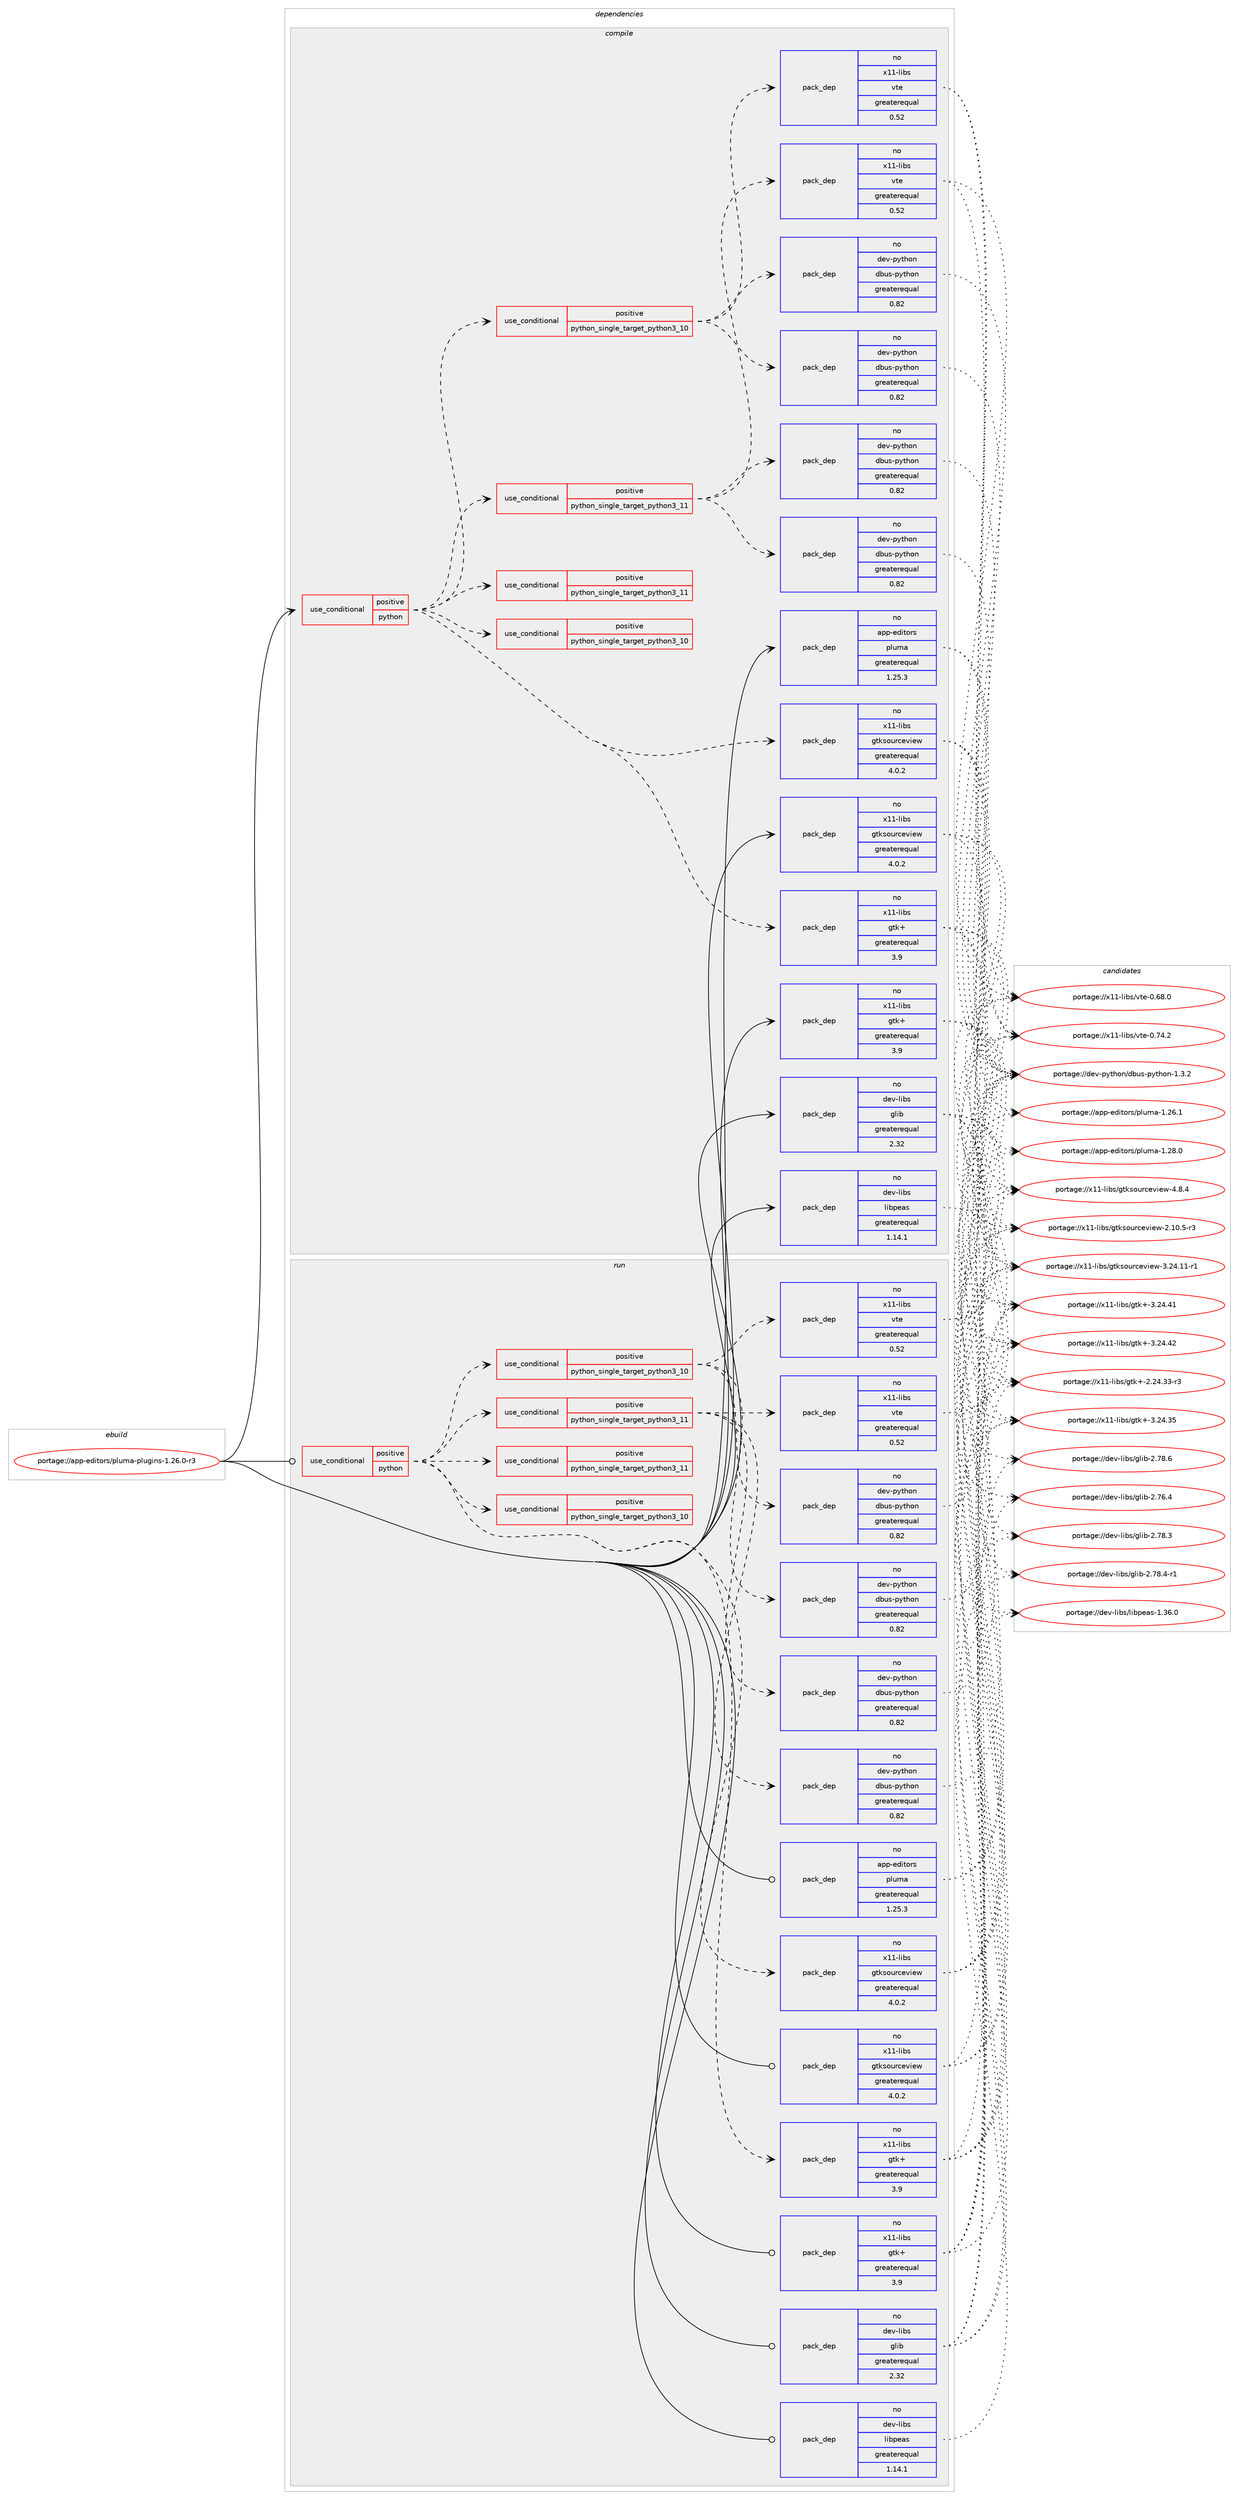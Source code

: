 digraph prolog {

# *************
# Graph options
# *************

newrank=true;
concentrate=true;
compound=true;
graph [rankdir=LR,fontname=Helvetica,fontsize=10,ranksep=1.5];#, ranksep=2.5, nodesep=0.2];
edge  [arrowhead=vee];
node  [fontname=Helvetica,fontsize=10];

# **********
# The ebuild
# **********

subgraph cluster_leftcol {
color=gray;
rank=same;
label=<<i>ebuild</i>>;
id [label="portage://app-editors/pluma-plugins-1.26.0-r3", color=red, width=4, href="../app-editors/pluma-plugins-1.26.0-r3.svg"];
}

# ****************
# The dependencies
# ****************

subgraph cluster_midcol {
color=gray;
label=<<i>dependencies</i>>;
subgraph cluster_compile {
fillcolor="#eeeeee";
style=filled;
label=<<i>compile</i>>;
subgraph cond5403 {
dependency8677 [label=<<TABLE BORDER="0" CELLBORDER="1" CELLSPACING="0" CELLPADDING="4"><TR><TD ROWSPAN="3" CELLPADDING="10">use_conditional</TD></TR><TR><TD>positive</TD></TR><TR><TD>python</TD></TR></TABLE>>, shape=none, color=red];
subgraph cond5404 {
dependency8678 [label=<<TABLE BORDER="0" CELLBORDER="1" CELLSPACING="0" CELLPADDING="4"><TR><TD ROWSPAN="3" CELLPADDING="10">use_conditional</TD></TR><TR><TD>positive</TD></TR><TR><TD>python_single_target_python3_10</TD></TR></TABLE>>, shape=none, color=red];
# *** BEGIN UNKNOWN DEPENDENCY TYPE (TODO) ***
# dependency8678 -> package_dependency(portage://app-editors/pluma-plugins-1.26.0-r3,install,no,dev-lang,python,none,[,,],[slot(3.10)],[])
# *** END UNKNOWN DEPENDENCY TYPE (TODO) ***

}
dependency8677:e -> dependency8678:w [weight=20,style="dashed",arrowhead="vee"];
subgraph cond5405 {
dependency8679 [label=<<TABLE BORDER="0" CELLBORDER="1" CELLSPACING="0" CELLPADDING="4"><TR><TD ROWSPAN="3" CELLPADDING="10">use_conditional</TD></TR><TR><TD>positive</TD></TR><TR><TD>python_single_target_python3_11</TD></TR></TABLE>>, shape=none, color=red];
# *** BEGIN UNKNOWN DEPENDENCY TYPE (TODO) ***
# dependency8679 -> package_dependency(portage://app-editors/pluma-plugins-1.26.0-r3,install,no,dev-lang,python,none,[,,],[slot(3.11)],[])
# *** END UNKNOWN DEPENDENCY TYPE (TODO) ***

}
dependency8677:e -> dependency8679:w [weight=20,style="dashed",arrowhead="vee"];
subgraph cond5406 {
dependency8680 [label=<<TABLE BORDER="0" CELLBORDER="1" CELLSPACING="0" CELLPADDING="4"><TR><TD ROWSPAN="3" CELLPADDING="10">use_conditional</TD></TR><TR><TD>positive</TD></TR><TR><TD>python_single_target_python3_10</TD></TR></TABLE>>, shape=none, color=red];
# *** BEGIN UNKNOWN DEPENDENCY TYPE (TODO) ***
# dependency8680 -> package_dependency(portage://app-editors/pluma-plugins-1.26.0-r3,install,no,app-editors,pluma,none,[,,],[],[use(enable(python_single_target_python3_10),negative)])
# *** END UNKNOWN DEPENDENCY TYPE (TODO) ***

# *** BEGIN UNKNOWN DEPENDENCY TYPE (TODO) ***
# dependency8680 -> package_dependency(portage://app-editors/pluma-plugins-1.26.0-r3,install,no,dev-libs,libpeas,none,[,,],[slot(0)],[use(enable(python),none),use(enable(python_single_target_python3_10),negative)])
# *** END UNKNOWN DEPENDENCY TYPE (TODO) ***

subgraph pack3148 {
dependency8681 [label=<<TABLE BORDER="0" CELLBORDER="1" CELLSPACING="0" CELLPADDING="4" WIDTH="220"><TR><TD ROWSPAN="6" CELLPADDING="30">pack_dep</TD></TR><TR><TD WIDTH="110">no</TD></TR><TR><TD>dev-python</TD></TR><TR><TD>dbus-python</TD></TR><TR><TD>greaterequal</TD></TR><TR><TD>0.82</TD></TR></TABLE>>, shape=none, color=blue];
}
dependency8680:e -> dependency8681:w [weight=20,style="dashed",arrowhead="vee"];
# *** BEGIN UNKNOWN DEPENDENCY TYPE (TODO) ***
# dependency8680 -> package_dependency(portage://app-editors/pluma-plugins-1.26.0-r3,install,no,dev-python,pycairo,none,[,,],[],[use(enable(python_targets_python3_10),negative)])
# *** END UNKNOWN DEPENDENCY TYPE (TODO) ***

# *** BEGIN UNKNOWN DEPENDENCY TYPE (TODO) ***
# dependency8680 -> package_dependency(portage://app-editors/pluma-plugins-1.26.0-r3,install,no,dev-python,pygobject,none,[,,],[slot(3)],[use(enable(cairo),none),use(enable(python_targets_python3_10),negative)])
# *** END UNKNOWN DEPENDENCY TYPE (TODO) ***

subgraph pack3149 {
dependency8682 [label=<<TABLE BORDER="0" CELLBORDER="1" CELLSPACING="0" CELLPADDING="4" WIDTH="220"><TR><TD ROWSPAN="6" CELLPADDING="30">pack_dep</TD></TR><TR><TD WIDTH="110">no</TD></TR><TR><TD>dev-python</TD></TR><TR><TD>dbus-python</TD></TR><TR><TD>greaterequal</TD></TR><TR><TD>0.82</TD></TR></TABLE>>, shape=none, color=blue];
}
dependency8680:e -> dependency8682:w [weight=20,style="dashed",arrowhead="vee"];
subgraph pack3150 {
dependency8683 [label=<<TABLE BORDER="0" CELLBORDER="1" CELLSPACING="0" CELLPADDING="4" WIDTH="220"><TR><TD ROWSPAN="6" CELLPADDING="30">pack_dep</TD></TR><TR><TD WIDTH="110">no</TD></TR><TR><TD>x11-libs</TD></TR><TR><TD>vte</TD></TR><TR><TD>greaterequal</TD></TR><TR><TD>0.52</TD></TR></TABLE>>, shape=none, color=blue];
}
dependency8680:e -> dependency8683:w [weight=20,style="dashed",arrowhead="vee"];
}
dependency8677:e -> dependency8680:w [weight=20,style="dashed",arrowhead="vee"];
subgraph cond5407 {
dependency8684 [label=<<TABLE BORDER="0" CELLBORDER="1" CELLSPACING="0" CELLPADDING="4"><TR><TD ROWSPAN="3" CELLPADDING="10">use_conditional</TD></TR><TR><TD>positive</TD></TR><TR><TD>python_single_target_python3_11</TD></TR></TABLE>>, shape=none, color=red];
# *** BEGIN UNKNOWN DEPENDENCY TYPE (TODO) ***
# dependency8684 -> package_dependency(portage://app-editors/pluma-plugins-1.26.0-r3,install,no,app-editors,pluma,none,[,,],[],[use(enable(python_single_target_python3_11),negative)])
# *** END UNKNOWN DEPENDENCY TYPE (TODO) ***

# *** BEGIN UNKNOWN DEPENDENCY TYPE (TODO) ***
# dependency8684 -> package_dependency(portage://app-editors/pluma-plugins-1.26.0-r3,install,no,dev-libs,libpeas,none,[,,],[slot(0)],[use(enable(python),none),use(enable(python_single_target_python3_11),negative)])
# *** END UNKNOWN DEPENDENCY TYPE (TODO) ***

subgraph pack3151 {
dependency8685 [label=<<TABLE BORDER="0" CELLBORDER="1" CELLSPACING="0" CELLPADDING="4" WIDTH="220"><TR><TD ROWSPAN="6" CELLPADDING="30">pack_dep</TD></TR><TR><TD WIDTH="110">no</TD></TR><TR><TD>dev-python</TD></TR><TR><TD>dbus-python</TD></TR><TR><TD>greaterequal</TD></TR><TR><TD>0.82</TD></TR></TABLE>>, shape=none, color=blue];
}
dependency8684:e -> dependency8685:w [weight=20,style="dashed",arrowhead="vee"];
# *** BEGIN UNKNOWN DEPENDENCY TYPE (TODO) ***
# dependency8684 -> package_dependency(portage://app-editors/pluma-plugins-1.26.0-r3,install,no,dev-python,pycairo,none,[,,],[],[use(enable(python_targets_python3_11),negative)])
# *** END UNKNOWN DEPENDENCY TYPE (TODO) ***

# *** BEGIN UNKNOWN DEPENDENCY TYPE (TODO) ***
# dependency8684 -> package_dependency(portage://app-editors/pluma-plugins-1.26.0-r3,install,no,dev-python,pygobject,none,[,,],[slot(3)],[use(enable(cairo),none),use(enable(python_targets_python3_11),negative)])
# *** END UNKNOWN DEPENDENCY TYPE (TODO) ***

subgraph pack3152 {
dependency8686 [label=<<TABLE BORDER="0" CELLBORDER="1" CELLSPACING="0" CELLPADDING="4" WIDTH="220"><TR><TD ROWSPAN="6" CELLPADDING="30">pack_dep</TD></TR><TR><TD WIDTH="110">no</TD></TR><TR><TD>dev-python</TD></TR><TR><TD>dbus-python</TD></TR><TR><TD>greaterequal</TD></TR><TR><TD>0.82</TD></TR></TABLE>>, shape=none, color=blue];
}
dependency8684:e -> dependency8686:w [weight=20,style="dashed",arrowhead="vee"];
subgraph pack3153 {
dependency8687 [label=<<TABLE BORDER="0" CELLBORDER="1" CELLSPACING="0" CELLPADDING="4" WIDTH="220"><TR><TD ROWSPAN="6" CELLPADDING="30">pack_dep</TD></TR><TR><TD WIDTH="110">no</TD></TR><TR><TD>x11-libs</TD></TR><TR><TD>vte</TD></TR><TR><TD>greaterequal</TD></TR><TR><TD>0.52</TD></TR></TABLE>>, shape=none, color=blue];
}
dependency8684:e -> dependency8687:w [weight=20,style="dashed",arrowhead="vee"];
}
dependency8677:e -> dependency8684:w [weight=20,style="dashed",arrowhead="vee"];
subgraph pack3154 {
dependency8688 [label=<<TABLE BORDER="0" CELLBORDER="1" CELLSPACING="0" CELLPADDING="4" WIDTH="220"><TR><TD ROWSPAN="6" CELLPADDING="30">pack_dep</TD></TR><TR><TD WIDTH="110">no</TD></TR><TR><TD>x11-libs</TD></TR><TR><TD>gtk+</TD></TR><TR><TD>greaterequal</TD></TR><TR><TD>3.9</TD></TR></TABLE>>, shape=none, color=blue];
}
dependency8677:e -> dependency8688:w [weight=20,style="dashed",arrowhead="vee"];
subgraph pack3155 {
dependency8689 [label=<<TABLE BORDER="0" CELLBORDER="1" CELLSPACING="0" CELLPADDING="4" WIDTH="220"><TR><TD ROWSPAN="6" CELLPADDING="30">pack_dep</TD></TR><TR><TD WIDTH="110">no</TD></TR><TR><TD>x11-libs</TD></TR><TR><TD>gtksourceview</TD></TR><TR><TD>greaterequal</TD></TR><TR><TD>4.0.2</TD></TR></TABLE>>, shape=none, color=blue];
}
dependency8677:e -> dependency8689:w [weight=20,style="dashed",arrowhead="vee"];
# *** BEGIN UNKNOWN DEPENDENCY TYPE (TODO) ***
# dependency8677 -> package_dependency(portage://app-editors/pluma-plugins-1.26.0-r3,install,no,x11-libs,pango,none,[,,],[],[use(enable(introspection),none)])
# *** END UNKNOWN DEPENDENCY TYPE (TODO) ***

# *** BEGIN UNKNOWN DEPENDENCY TYPE (TODO) ***
# dependency8677 -> package_dependency(portage://app-editors/pluma-plugins-1.26.0-r3,install,no,x11-libs,gdk-pixbuf,none,[,,],[slot(2)],[use(enable(introspection),none)])
# *** END UNKNOWN DEPENDENCY TYPE (TODO) ***

}
id:e -> dependency8677:w [weight=20,style="solid",arrowhead="vee"];
subgraph pack3156 {
dependency8690 [label=<<TABLE BORDER="0" CELLBORDER="1" CELLSPACING="0" CELLPADDING="4" WIDTH="220"><TR><TD ROWSPAN="6" CELLPADDING="30">pack_dep</TD></TR><TR><TD WIDTH="110">no</TD></TR><TR><TD>app-editors</TD></TR><TR><TD>pluma</TD></TR><TR><TD>greaterequal</TD></TR><TR><TD>1.25.3</TD></TR></TABLE>>, shape=none, color=blue];
}
id:e -> dependency8690:w [weight=20,style="solid",arrowhead="vee"];
subgraph pack3157 {
dependency8691 [label=<<TABLE BORDER="0" CELLBORDER="1" CELLSPACING="0" CELLPADDING="4" WIDTH="220"><TR><TD ROWSPAN="6" CELLPADDING="30">pack_dep</TD></TR><TR><TD WIDTH="110">no</TD></TR><TR><TD>dev-libs</TD></TR><TR><TD>glib</TD></TR><TR><TD>greaterequal</TD></TR><TR><TD>2.32</TD></TR></TABLE>>, shape=none, color=blue];
}
id:e -> dependency8691:w [weight=20,style="solid",arrowhead="vee"];
subgraph pack3158 {
dependency8692 [label=<<TABLE BORDER="0" CELLBORDER="1" CELLSPACING="0" CELLPADDING="4" WIDTH="220"><TR><TD ROWSPAN="6" CELLPADDING="30">pack_dep</TD></TR><TR><TD WIDTH="110">no</TD></TR><TR><TD>dev-libs</TD></TR><TR><TD>libpeas</TD></TR><TR><TD>greaterequal</TD></TR><TR><TD>1.14.1</TD></TR></TABLE>>, shape=none, color=blue];
}
id:e -> dependency8692:w [weight=20,style="solid",arrowhead="vee"];
# *** BEGIN UNKNOWN DEPENDENCY TYPE (TODO) ***
# id -> package_dependency(portage://app-editors/pluma-plugins-1.26.0-r3,install,no,dev-util,desktop-file-utils,none,[,,],[],[])
# *** END UNKNOWN DEPENDENCY TYPE (TODO) ***

subgraph pack3159 {
dependency8693 [label=<<TABLE BORDER="0" CELLBORDER="1" CELLSPACING="0" CELLPADDING="4" WIDTH="220"><TR><TD ROWSPAN="6" CELLPADDING="30">pack_dep</TD></TR><TR><TD WIDTH="110">no</TD></TR><TR><TD>x11-libs</TD></TR><TR><TD>gtk+</TD></TR><TR><TD>greaterequal</TD></TR><TR><TD>3.9</TD></TR></TABLE>>, shape=none, color=blue];
}
id:e -> dependency8693:w [weight=20,style="solid",arrowhead="vee"];
subgraph pack3160 {
dependency8694 [label=<<TABLE BORDER="0" CELLBORDER="1" CELLSPACING="0" CELLPADDING="4" WIDTH="220"><TR><TD ROWSPAN="6" CELLPADDING="30">pack_dep</TD></TR><TR><TD WIDTH="110">no</TD></TR><TR><TD>x11-libs</TD></TR><TR><TD>gtksourceview</TD></TR><TR><TD>greaterequal</TD></TR><TR><TD>4.0.2</TD></TR></TABLE>>, shape=none, color=blue];
}
id:e -> dependency8694:w [weight=20,style="solid",arrowhead="vee"];
# *** BEGIN UNKNOWN DEPENDENCY TYPE (TODO) ***
# id -> package_dependency(portage://app-editors/pluma-plugins-1.26.0-r3,install,no,x11-misc,shared-mime-info,none,[,,],[],[])
# *** END UNKNOWN DEPENDENCY TYPE (TODO) ***

}
subgraph cluster_compileandrun {
fillcolor="#eeeeee";
style=filled;
label=<<i>compile and run</i>>;
}
subgraph cluster_run {
fillcolor="#eeeeee";
style=filled;
label=<<i>run</i>>;
subgraph cond5408 {
dependency8695 [label=<<TABLE BORDER="0" CELLBORDER="1" CELLSPACING="0" CELLPADDING="4"><TR><TD ROWSPAN="3" CELLPADDING="10">use_conditional</TD></TR><TR><TD>positive</TD></TR><TR><TD>python</TD></TR></TABLE>>, shape=none, color=red];
subgraph cond5409 {
dependency8696 [label=<<TABLE BORDER="0" CELLBORDER="1" CELLSPACING="0" CELLPADDING="4"><TR><TD ROWSPAN="3" CELLPADDING="10">use_conditional</TD></TR><TR><TD>positive</TD></TR><TR><TD>python_single_target_python3_10</TD></TR></TABLE>>, shape=none, color=red];
# *** BEGIN UNKNOWN DEPENDENCY TYPE (TODO) ***
# dependency8696 -> package_dependency(portage://app-editors/pluma-plugins-1.26.0-r3,run,no,dev-lang,python,none,[,,],[slot(3.10)],[])
# *** END UNKNOWN DEPENDENCY TYPE (TODO) ***

}
dependency8695:e -> dependency8696:w [weight=20,style="dashed",arrowhead="vee"];
subgraph cond5410 {
dependency8697 [label=<<TABLE BORDER="0" CELLBORDER="1" CELLSPACING="0" CELLPADDING="4"><TR><TD ROWSPAN="3" CELLPADDING="10">use_conditional</TD></TR><TR><TD>positive</TD></TR><TR><TD>python_single_target_python3_11</TD></TR></TABLE>>, shape=none, color=red];
# *** BEGIN UNKNOWN DEPENDENCY TYPE (TODO) ***
# dependency8697 -> package_dependency(portage://app-editors/pluma-plugins-1.26.0-r3,run,no,dev-lang,python,none,[,,],[slot(3.11)],[])
# *** END UNKNOWN DEPENDENCY TYPE (TODO) ***

}
dependency8695:e -> dependency8697:w [weight=20,style="dashed",arrowhead="vee"];
subgraph cond5411 {
dependency8698 [label=<<TABLE BORDER="0" CELLBORDER="1" CELLSPACING="0" CELLPADDING="4"><TR><TD ROWSPAN="3" CELLPADDING="10">use_conditional</TD></TR><TR><TD>positive</TD></TR><TR><TD>python_single_target_python3_10</TD></TR></TABLE>>, shape=none, color=red];
# *** BEGIN UNKNOWN DEPENDENCY TYPE (TODO) ***
# dependency8698 -> package_dependency(portage://app-editors/pluma-plugins-1.26.0-r3,run,no,app-editors,pluma,none,[,,],[],[use(enable(python_single_target_python3_10),negative)])
# *** END UNKNOWN DEPENDENCY TYPE (TODO) ***

# *** BEGIN UNKNOWN DEPENDENCY TYPE (TODO) ***
# dependency8698 -> package_dependency(portage://app-editors/pluma-plugins-1.26.0-r3,run,no,dev-libs,libpeas,none,[,,],[slot(0)],[use(enable(python),none),use(enable(python_single_target_python3_10),negative)])
# *** END UNKNOWN DEPENDENCY TYPE (TODO) ***

subgraph pack3161 {
dependency8699 [label=<<TABLE BORDER="0" CELLBORDER="1" CELLSPACING="0" CELLPADDING="4" WIDTH="220"><TR><TD ROWSPAN="6" CELLPADDING="30">pack_dep</TD></TR><TR><TD WIDTH="110">no</TD></TR><TR><TD>dev-python</TD></TR><TR><TD>dbus-python</TD></TR><TR><TD>greaterequal</TD></TR><TR><TD>0.82</TD></TR></TABLE>>, shape=none, color=blue];
}
dependency8698:e -> dependency8699:w [weight=20,style="dashed",arrowhead="vee"];
# *** BEGIN UNKNOWN DEPENDENCY TYPE (TODO) ***
# dependency8698 -> package_dependency(portage://app-editors/pluma-plugins-1.26.0-r3,run,no,dev-python,pycairo,none,[,,],[],[use(enable(python_targets_python3_10),negative)])
# *** END UNKNOWN DEPENDENCY TYPE (TODO) ***

# *** BEGIN UNKNOWN DEPENDENCY TYPE (TODO) ***
# dependency8698 -> package_dependency(portage://app-editors/pluma-plugins-1.26.0-r3,run,no,dev-python,pygobject,none,[,,],[slot(3)],[use(enable(cairo),none),use(enable(python_targets_python3_10),negative)])
# *** END UNKNOWN DEPENDENCY TYPE (TODO) ***

subgraph pack3162 {
dependency8700 [label=<<TABLE BORDER="0" CELLBORDER="1" CELLSPACING="0" CELLPADDING="4" WIDTH="220"><TR><TD ROWSPAN="6" CELLPADDING="30">pack_dep</TD></TR><TR><TD WIDTH="110">no</TD></TR><TR><TD>dev-python</TD></TR><TR><TD>dbus-python</TD></TR><TR><TD>greaterequal</TD></TR><TR><TD>0.82</TD></TR></TABLE>>, shape=none, color=blue];
}
dependency8698:e -> dependency8700:w [weight=20,style="dashed",arrowhead="vee"];
subgraph pack3163 {
dependency8701 [label=<<TABLE BORDER="0" CELLBORDER="1" CELLSPACING="0" CELLPADDING="4" WIDTH="220"><TR><TD ROWSPAN="6" CELLPADDING="30">pack_dep</TD></TR><TR><TD WIDTH="110">no</TD></TR><TR><TD>x11-libs</TD></TR><TR><TD>vte</TD></TR><TR><TD>greaterequal</TD></TR><TR><TD>0.52</TD></TR></TABLE>>, shape=none, color=blue];
}
dependency8698:e -> dependency8701:w [weight=20,style="dashed",arrowhead="vee"];
}
dependency8695:e -> dependency8698:w [weight=20,style="dashed",arrowhead="vee"];
subgraph cond5412 {
dependency8702 [label=<<TABLE BORDER="0" CELLBORDER="1" CELLSPACING="0" CELLPADDING="4"><TR><TD ROWSPAN="3" CELLPADDING="10">use_conditional</TD></TR><TR><TD>positive</TD></TR><TR><TD>python_single_target_python3_11</TD></TR></TABLE>>, shape=none, color=red];
# *** BEGIN UNKNOWN DEPENDENCY TYPE (TODO) ***
# dependency8702 -> package_dependency(portage://app-editors/pluma-plugins-1.26.0-r3,run,no,app-editors,pluma,none,[,,],[],[use(enable(python_single_target_python3_11),negative)])
# *** END UNKNOWN DEPENDENCY TYPE (TODO) ***

# *** BEGIN UNKNOWN DEPENDENCY TYPE (TODO) ***
# dependency8702 -> package_dependency(portage://app-editors/pluma-plugins-1.26.0-r3,run,no,dev-libs,libpeas,none,[,,],[slot(0)],[use(enable(python),none),use(enable(python_single_target_python3_11),negative)])
# *** END UNKNOWN DEPENDENCY TYPE (TODO) ***

subgraph pack3164 {
dependency8703 [label=<<TABLE BORDER="0" CELLBORDER="1" CELLSPACING="0" CELLPADDING="4" WIDTH="220"><TR><TD ROWSPAN="6" CELLPADDING="30">pack_dep</TD></TR><TR><TD WIDTH="110">no</TD></TR><TR><TD>dev-python</TD></TR><TR><TD>dbus-python</TD></TR><TR><TD>greaterequal</TD></TR><TR><TD>0.82</TD></TR></TABLE>>, shape=none, color=blue];
}
dependency8702:e -> dependency8703:w [weight=20,style="dashed",arrowhead="vee"];
# *** BEGIN UNKNOWN DEPENDENCY TYPE (TODO) ***
# dependency8702 -> package_dependency(portage://app-editors/pluma-plugins-1.26.0-r3,run,no,dev-python,pycairo,none,[,,],[],[use(enable(python_targets_python3_11),negative)])
# *** END UNKNOWN DEPENDENCY TYPE (TODO) ***

# *** BEGIN UNKNOWN DEPENDENCY TYPE (TODO) ***
# dependency8702 -> package_dependency(portage://app-editors/pluma-plugins-1.26.0-r3,run,no,dev-python,pygobject,none,[,,],[slot(3)],[use(enable(cairo),none),use(enable(python_targets_python3_11),negative)])
# *** END UNKNOWN DEPENDENCY TYPE (TODO) ***

subgraph pack3165 {
dependency8704 [label=<<TABLE BORDER="0" CELLBORDER="1" CELLSPACING="0" CELLPADDING="4" WIDTH="220"><TR><TD ROWSPAN="6" CELLPADDING="30">pack_dep</TD></TR><TR><TD WIDTH="110">no</TD></TR><TR><TD>dev-python</TD></TR><TR><TD>dbus-python</TD></TR><TR><TD>greaterequal</TD></TR><TR><TD>0.82</TD></TR></TABLE>>, shape=none, color=blue];
}
dependency8702:e -> dependency8704:w [weight=20,style="dashed",arrowhead="vee"];
subgraph pack3166 {
dependency8705 [label=<<TABLE BORDER="0" CELLBORDER="1" CELLSPACING="0" CELLPADDING="4" WIDTH="220"><TR><TD ROWSPAN="6" CELLPADDING="30">pack_dep</TD></TR><TR><TD WIDTH="110">no</TD></TR><TR><TD>x11-libs</TD></TR><TR><TD>vte</TD></TR><TR><TD>greaterequal</TD></TR><TR><TD>0.52</TD></TR></TABLE>>, shape=none, color=blue];
}
dependency8702:e -> dependency8705:w [weight=20,style="dashed",arrowhead="vee"];
}
dependency8695:e -> dependency8702:w [weight=20,style="dashed",arrowhead="vee"];
subgraph pack3167 {
dependency8706 [label=<<TABLE BORDER="0" CELLBORDER="1" CELLSPACING="0" CELLPADDING="4" WIDTH="220"><TR><TD ROWSPAN="6" CELLPADDING="30">pack_dep</TD></TR><TR><TD WIDTH="110">no</TD></TR><TR><TD>x11-libs</TD></TR><TR><TD>gtk+</TD></TR><TR><TD>greaterequal</TD></TR><TR><TD>3.9</TD></TR></TABLE>>, shape=none, color=blue];
}
dependency8695:e -> dependency8706:w [weight=20,style="dashed",arrowhead="vee"];
subgraph pack3168 {
dependency8707 [label=<<TABLE BORDER="0" CELLBORDER="1" CELLSPACING="0" CELLPADDING="4" WIDTH="220"><TR><TD ROWSPAN="6" CELLPADDING="30">pack_dep</TD></TR><TR><TD WIDTH="110">no</TD></TR><TR><TD>x11-libs</TD></TR><TR><TD>gtksourceview</TD></TR><TR><TD>greaterequal</TD></TR><TR><TD>4.0.2</TD></TR></TABLE>>, shape=none, color=blue];
}
dependency8695:e -> dependency8707:w [weight=20,style="dashed",arrowhead="vee"];
# *** BEGIN UNKNOWN DEPENDENCY TYPE (TODO) ***
# dependency8695 -> package_dependency(portage://app-editors/pluma-plugins-1.26.0-r3,run,no,x11-libs,pango,none,[,,],[],[use(enable(introspection),none)])
# *** END UNKNOWN DEPENDENCY TYPE (TODO) ***

# *** BEGIN UNKNOWN DEPENDENCY TYPE (TODO) ***
# dependency8695 -> package_dependency(portage://app-editors/pluma-plugins-1.26.0-r3,run,no,x11-libs,gdk-pixbuf,none,[,,],[slot(2)],[use(enable(introspection),none)])
# *** END UNKNOWN DEPENDENCY TYPE (TODO) ***

}
id:e -> dependency8695:w [weight=20,style="solid",arrowhead="odot"];
subgraph pack3169 {
dependency8708 [label=<<TABLE BORDER="0" CELLBORDER="1" CELLSPACING="0" CELLPADDING="4" WIDTH="220"><TR><TD ROWSPAN="6" CELLPADDING="30">pack_dep</TD></TR><TR><TD WIDTH="110">no</TD></TR><TR><TD>app-editors</TD></TR><TR><TD>pluma</TD></TR><TR><TD>greaterequal</TD></TR><TR><TD>1.25.3</TD></TR></TABLE>>, shape=none, color=blue];
}
id:e -> dependency8708:w [weight=20,style="solid",arrowhead="odot"];
subgraph pack3170 {
dependency8709 [label=<<TABLE BORDER="0" CELLBORDER="1" CELLSPACING="0" CELLPADDING="4" WIDTH="220"><TR><TD ROWSPAN="6" CELLPADDING="30">pack_dep</TD></TR><TR><TD WIDTH="110">no</TD></TR><TR><TD>dev-libs</TD></TR><TR><TD>glib</TD></TR><TR><TD>greaterequal</TD></TR><TR><TD>2.32</TD></TR></TABLE>>, shape=none, color=blue];
}
id:e -> dependency8709:w [weight=20,style="solid",arrowhead="odot"];
subgraph pack3171 {
dependency8710 [label=<<TABLE BORDER="0" CELLBORDER="1" CELLSPACING="0" CELLPADDING="4" WIDTH="220"><TR><TD ROWSPAN="6" CELLPADDING="30">pack_dep</TD></TR><TR><TD WIDTH="110">no</TD></TR><TR><TD>dev-libs</TD></TR><TR><TD>libpeas</TD></TR><TR><TD>greaterequal</TD></TR><TR><TD>1.14.1</TD></TR></TABLE>>, shape=none, color=blue];
}
id:e -> dependency8710:w [weight=20,style="solid",arrowhead="odot"];
subgraph pack3172 {
dependency8711 [label=<<TABLE BORDER="0" CELLBORDER="1" CELLSPACING="0" CELLPADDING="4" WIDTH="220"><TR><TD ROWSPAN="6" CELLPADDING="30">pack_dep</TD></TR><TR><TD WIDTH="110">no</TD></TR><TR><TD>x11-libs</TD></TR><TR><TD>gtk+</TD></TR><TR><TD>greaterequal</TD></TR><TR><TD>3.9</TD></TR></TABLE>>, shape=none, color=blue];
}
id:e -> dependency8711:w [weight=20,style="solid",arrowhead="odot"];
subgraph pack3173 {
dependency8712 [label=<<TABLE BORDER="0" CELLBORDER="1" CELLSPACING="0" CELLPADDING="4" WIDTH="220"><TR><TD ROWSPAN="6" CELLPADDING="30">pack_dep</TD></TR><TR><TD WIDTH="110">no</TD></TR><TR><TD>x11-libs</TD></TR><TR><TD>gtksourceview</TD></TR><TR><TD>greaterequal</TD></TR><TR><TD>4.0.2</TD></TR></TABLE>>, shape=none, color=blue];
}
id:e -> dependency8712:w [weight=20,style="solid",arrowhead="odot"];
}
}

# **************
# The candidates
# **************

subgraph cluster_choices {
rank=same;
color=gray;
label=<<i>candidates</i>>;

subgraph choice3148 {
color=black;
nodesep=1;
choice10010111845112121116104111110471009811711545112121116104111110454946514650 [label="portage://dev-python/dbus-python-1.3.2", color=red, width=4,href="../dev-python/dbus-python-1.3.2.svg"];
dependency8681:e -> choice10010111845112121116104111110471009811711545112121116104111110454946514650:w [style=dotted,weight="100"];
}
subgraph choice3149 {
color=black;
nodesep=1;
choice10010111845112121116104111110471009811711545112121116104111110454946514650 [label="portage://dev-python/dbus-python-1.3.2", color=red, width=4,href="../dev-python/dbus-python-1.3.2.svg"];
dependency8682:e -> choice10010111845112121116104111110471009811711545112121116104111110454946514650:w [style=dotted,weight="100"];
}
subgraph choice3150 {
color=black;
nodesep=1;
choice120494945108105981154711811610145484654564648 [label="portage://x11-libs/vte-0.68.0", color=red, width=4,href="../x11-libs/vte-0.68.0.svg"];
choice120494945108105981154711811610145484655524650 [label="portage://x11-libs/vte-0.74.2", color=red, width=4,href="../x11-libs/vte-0.74.2.svg"];
dependency8683:e -> choice120494945108105981154711811610145484654564648:w [style=dotted,weight="100"];
dependency8683:e -> choice120494945108105981154711811610145484655524650:w [style=dotted,weight="100"];
}
subgraph choice3151 {
color=black;
nodesep=1;
choice10010111845112121116104111110471009811711545112121116104111110454946514650 [label="portage://dev-python/dbus-python-1.3.2", color=red, width=4,href="../dev-python/dbus-python-1.3.2.svg"];
dependency8685:e -> choice10010111845112121116104111110471009811711545112121116104111110454946514650:w [style=dotted,weight="100"];
}
subgraph choice3152 {
color=black;
nodesep=1;
choice10010111845112121116104111110471009811711545112121116104111110454946514650 [label="portage://dev-python/dbus-python-1.3.2", color=red, width=4,href="../dev-python/dbus-python-1.3.2.svg"];
dependency8686:e -> choice10010111845112121116104111110471009811711545112121116104111110454946514650:w [style=dotted,weight="100"];
}
subgraph choice3153 {
color=black;
nodesep=1;
choice120494945108105981154711811610145484654564648 [label="portage://x11-libs/vte-0.68.0", color=red, width=4,href="../x11-libs/vte-0.68.0.svg"];
choice120494945108105981154711811610145484655524650 [label="portage://x11-libs/vte-0.74.2", color=red, width=4,href="../x11-libs/vte-0.74.2.svg"];
dependency8687:e -> choice120494945108105981154711811610145484654564648:w [style=dotted,weight="100"];
dependency8687:e -> choice120494945108105981154711811610145484655524650:w [style=dotted,weight="100"];
}
subgraph choice3154 {
color=black;
nodesep=1;
choice12049494510810598115471031161074345504650524651514511451 [label="portage://x11-libs/gtk+-2.24.33-r3", color=red, width=4,href="../x11-libs/gtk+-2.24.33-r3.svg"];
choice1204949451081059811547103116107434551465052465153 [label="portage://x11-libs/gtk+-3.24.35", color=red, width=4,href="../x11-libs/gtk+-3.24.35.svg"];
choice1204949451081059811547103116107434551465052465249 [label="portage://x11-libs/gtk+-3.24.41", color=red, width=4,href="../x11-libs/gtk+-3.24.41.svg"];
choice1204949451081059811547103116107434551465052465250 [label="portage://x11-libs/gtk+-3.24.42", color=red, width=4,href="../x11-libs/gtk+-3.24.42.svg"];
dependency8688:e -> choice12049494510810598115471031161074345504650524651514511451:w [style=dotted,weight="100"];
dependency8688:e -> choice1204949451081059811547103116107434551465052465153:w [style=dotted,weight="100"];
dependency8688:e -> choice1204949451081059811547103116107434551465052465249:w [style=dotted,weight="100"];
dependency8688:e -> choice1204949451081059811547103116107434551465052465250:w [style=dotted,weight="100"];
}
subgraph choice3155 {
color=black;
nodesep=1;
choice120494945108105981154710311610711511111711499101118105101119455046494846534511451 [label="portage://x11-libs/gtksourceview-2.10.5-r3", color=red, width=4,href="../x11-libs/gtksourceview-2.10.5-r3.svg"];
choice12049494510810598115471031161071151111171149910111810510111945514650524649494511449 [label="portage://x11-libs/gtksourceview-3.24.11-r1", color=red, width=4,href="../x11-libs/gtksourceview-3.24.11-r1.svg"];
choice120494945108105981154710311610711511111711499101118105101119455246564652 [label="portage://x11-libs/gtksourceview-4.8.4", color=red, width=4,href="../x11-libs/gtksourceview-4.8.4.svg"];
dependency8689:e -> choice120494945108105981154710311610711511111711499101118105101119455046494846534511451:w [style=dotted,weight="100"];
dependency8689:e -> choice12049494510810598115471031161071151111171149910111810510111945514650524649494511449:w [style=dotted,weight="100"];
dependency8689:e -> choice120494945108105981154710311610711511111711499101118105101119455246564652:w [style=dotted,weight="100"];
}
subgraph choice3156 {
color=black;
nodesep=1;
choice9711211245101100105116111114115471121081171099745494650544649 [label="portage://app-editors/pluma-1.26.1", color=red, width=4,href="../app-editors/pluma-1.26.1.svg"];
choice9711211245101100105116111114115471121081171099745494650564648 [label="portage://app-editors/pluma-1.28.0", color=red, width=4,href="../app-editors/pluma-1.28.0.svg"];
dependency8690:e -> choice9711211245101100105116111114115471121081171099745494650544649:w [style=dotted,weight="100"];
dependency8690:e -> choice9711211245101100105116111114115471121081171099745494650564648:w [style=dotted,weight="100"];
}
subgraph choice3157 {
color=black;
nodesep=1;
choice1001011184510810598115471031081059845504655544652 [label="portage://dev-libs/glib-2.76.4", color=red, width=4,href="../dev-libs/glib-2.76.4.svg"];
choice1001011184510810598115471031081059845504655564651 [label="portage://dev-libs/glib-2.78.3", color=red, width=4,href="../dev-libs/glib-2.78.3.svg"];
choice10010111845108105981154710310810598455046555646524511449 [label="portage://dev-libs/glib-2.78.4-r1", color=red, width=4,href="../dev-libs/glib-2.78.4-r1.svg"];
choice1001011184510810598115471031081059845504655564654 [label="portage://dev-libs/glib-2.78.6", color=red, width=4,href="../dev-libs/glib-2.78.6.svg"];
dependency8691:e -> choice1001011184510810598115471031081059845504655544652:w [style=dotted,weight="100"];
dependency8691:e -> choice1001011184510810598115471031081059845504655564651:w [style=dotted,weight="100"];
dependency8691:e -> choice10010111845108105981154710310810598455046555646524511449:w [style=dotted,weight="100"];
dependency8691:e -> choice1001011184510810598115471031081059845504655564654:w [style=dotted,weight="100"];
}
subgraph choice3158 {
color=black;
nodesep=1;
choice100101118451081059811547108105981121019711545494651544648 [label="portage://dev-libs/libpeas-1.36.0", color=red, width=4,href="../dev-libs/libpeas-1.36.0.svg"];
dependency8692:e -> choice100101118451081059811547108105981121019711545494651544648:w [style=dotted,weight="100"];
}
subgraph choice3159 {
color=black;
nodesep=1;
choice12049494510810598115471031161074345504650524651514511451 [label="portage://x11-libs/gtk+-2.24.33-r3", color=red, width=4,href="../x11-libs/gtk+-2.24.33-r3.svg"];
choice1204949451081059811547103116107434551465052465153 [label="portage://x11-libs/gtk+-3.24.35", color=red, width=4,href="../x11-libs/gtk+-3.24.35.svg"];
choice1204949451081059811547103116107434551465052465249 [label="portage://x11-libs/gtk+-3.24.41", color=red, width=4,href="../x11-libs/gtk+-3.24.41.svg"];
choice1204949451081059811547103116107434551465052465250 [label="portage://x11-libs/gtk+-3.24.42", color=red, width=4,href="../x11-libs/gtk+-3.24.42.svg"];
dependency8693:e -> choice12049494510810598115471031161074345504650524651514511451:w [style=dotted,weight="100"];
dependency8693:e -> choice1204949451081059811547103116107434551465052465153:w [style=dotted,weight="100"];
dependency8693:e -> choice1204949451081059811547103116107434551465052465249:w [style=dotted,weight="100"];
dependency8693:e -> choice1204949451081059811547103116107434551465052465250:w [style=dotted,weight="100"];
}
subgraph choice3160 {
color=black;
nodesep=1;
choice120494945108105981154710311610711511111711499101118105101119455046494846534511451 [label="portage://x11-libs/gtksourceview-2.10.5-r3", color=red, width=4,href="../x11-libs/gtksourceview-2.10.5-r3.svg"];
choice12049494510810598115471031161071151111171149910111810510111945514650524649494511449 [label="portage://x11-libs/gtksourceview-3.24.11-r1", color=red, width=4,href="../x11-libs/gtksourceview-3.24.11-r1.svg"];
choice120494945108105981154710311610711511111711499101118105101119455246564652 [label="portage://x11-libs/gtksourceview-4.8.4", color=red, width=4,href="../x11-libs/gtksourceview-4.8.4.svg"];
dependency8694:e -> choice120494945108105981154710311610711511111711499101118105101119455046494846534511451:w [style=dotted,weight="100"];
dependency8694:e -> choice12049494510810598115471031161071151111171149910111810510111945514650524649494511449:w [style=dotted,weight="100"];
dependency8694:e -> choice120494945108105981154710311610711511111711499101118105101119455246564652:w [style=dotted,weight="100"];
}
subgraph choice3161 {
color=black;
nodesep=1;
choice10010111845112121116104111110471009811711545112121116104111110454946514650 [label="portage://dev-python/dbus-python-1.3.2", color=red, width=4,href="../dev-python/dbus-python-1.3.2.svg"];
dependency8699:e -> choice10010111845112121116104111110471009811711545112121116104111110454946514650:w [style=dotted,weight="100"];
}
subgraph choice3162 {
color=black;
nodesep=1;
choice10010111845112121116104111110471009811711545112121116104111110454946514650 [label="portage://dev-python/dbus-python-1.3.2", color=red, width=4,href="../dev-python/dbus-python-1.3.2.svg"];
dependency8700:e -> choice10010111845112121116104111110471009811711545112121116104111110454946514650:w [style=dotted,weight="100"];
}
subgraph choice3163 {
color=black;
nodesep=1;
choice120494945108105981154711811610145484654564648 [label="portage://x11-libs/vte-0.68.0", color=red, width=4,href="../x11-libs/vte-0.68.0.svg"];
choice120494945108105981154711811610145484655524650 [label="portage://x11-libs/vte-0.74.2", color=red, width=4,href="../x11-libs/vte-0.74.2.svg"];
dependency8701:e -> choice120494945108105981154711811610145484654564648:w [style=dotted,weight="100"];
dependency8701:e -> choice120494945108105981154711811610145484655524650:w [style=dotted,weight="100"];
}
subgraph choice3164 {
color=black;
nodesep=1;
choice10010111845112121116104111110471009811711545112121116104111110454946514650 [label="portage://dev-python/dbus-python-1.3.2", color=red, width=4,href="../dev-python/dbus-python-1.3.2.svg"];
dependency8703:e -> choice10010111845112121116104111110471009811711545112121116104111110454946514650:w [style=dotted,weight="100"];
}
subgraph choice3165 {
color=black;
nodesep=1;
choice10010111845112121116104111110471009811711545112121116104111110454946514650 [label="portage://dev-python/dbus-python-1.3.2", color=red, width=4,href="../dev-python/dbus-python-1.3.2.svg"];
dependency8704:e -> choice10010111845112121116104111110471009811711545112121116104111110454946514650:w [style=dotted,weight="100"];
}
subgraph choice3166 {
color=black;
nodesep=1;
choice120494945108105981154711811610145484654564648 [label="portage://x11-libs/vte-0.68.0", color=red, width=4,href="../x11-libs/vte-0.68.0.svg"];
choice120494945108105981154711811610145484655524650 [label="portage://x11-libs/vte-0.74.2", color=red, width=4,href="../x11-libs/vte-0.74.2.svg"];
dependency8705:e -> choice120494945108105981154711811610145484654564648:w [style=dotted,weight="100"];
dependency8705:e -> choice120494945108105981154711811610145484655524650:w [style=dotted,weight="100"];
}
subgraph choice3167 {
color=black;
nodesep=1;
choice12049494510810598115471031161074345504650524651514511451 [label="portage://x11-libs/gtk+-2.24.33-r3", color=red, width=4,href="../x11-libs/gtk+-2.24.33-r3.svg"];
choice1204949451081059811547103116107434551465052465153 [label="portage://x11-libs/gtk+-3.24.35", color=red, width=4,href="../x11-libs/gtk+-3.24.35.svg"];
choice1204949451081059811547103116107434551465052465249 [label="portage://x11-libs/gtk+-3.24.41", color=red, width=4,href="../x11-libs/gtk+-3.24.41.svg"];
choice1204949451081059811547103116107434551465052465250 [label="portage://x11-libs/gtk+-3.24.42", color=red, width=4,href="../x11-libs/gtk+-3.24.42.svg"];
dependency8706:e -> choice12049494510810598115471031161074345504650524651514511451:w [style=dotted,weight="100"];
dependency8706:e -> choice1204949451081059811547103116107434551465052465153:w [style=dotted,weight="100"];
dependency8706:e -> choice1204949451081059811547103116107434551465052465249:w [style=dotted,weight="100"];
dependency8706:e -> choice1204949451081059811547103116107434551465052465250:w [style=dotted,weight="100"];
}
subgraph choice3168 {
color=black;
nodesep=1;
choice120494945108105981154710311610711511111711499101118105101119455046494846534511451 [label="portage://x11-libs/gtksourceview-2.10.5-r3", color=red, width=4,href="../x11-libs/gtksourceview-2.10.5-r3.svg"];
choice12049494510810598115471031161071151111171149910111810510111945514650524649494511449 [label="portage://x11-libs/gtksourceview-3.24.11-r1", color=red, width=4,href="../x11-libs/gtksourceview-3.24.11-r1.svg"];
choice120494945108105981154710311610711511111711499101118105101119455246564652 [label="portage://x11-libs/gtksourceview-4.8.4", color=red, width=4,href="../x11-libs/gtksourceview-4.8.4.svg"];
dependency8707:e -> choice120494945108105981154710311610711511111711499101118105101119455046494846534511451:w [style=dotted,weight="100"];
dependency8707:e -> choice12049494510810598115471031161071151111171149910111810510111945514650524649494511449:w [style=dotted,weight="100"];
dependency8707:e -> choice120494945108105981154710311610711511111711499101118105101119455246564652:w [style=dotted,weight="100"];
}
subgraph choice3169 {
color=black;
nodesep=1;
choice9711211245101100105116111114115471121081171099745494650544649 [label="portage://app-editors/pluma-1.26.1", color=red, width=4,href="../app-editors/pluma-1.26.1.svg"];
choice9711211245101100105116111114115471121081171099745494650564648 [label="portage://app-editors/pluma-1.28.0", color=red, width=4,href="../app-editors/pluma-1.28.0.svg"];
dependency8708:e -> choice9711211245101100105116111114115471121081171099745494650544649:w [style=dotted,weight="100"];
dependency8708:e -> choice9711211245101100105116111114115471121081171099745494650564648:w [style=dotted,weight="100"];
}
subgraph choice3170 {
color=black;
nodesep=1;
choice1001011184510810598115471031081059845504655544652 [label="portage://dev-libs/glib-2.76.4", color=red, width=4,href="../dev-libs/glib-2.76.4.svg"];
choice1001011184510810598115471031081059845504655564651 [label="portage://dev-libs/glib-2.78.3", color=red, width=4,href="../dev-libs/glib-2.78.3.svg"];
choice10010111845108105981154710310810598455046555646524511449 [label="portage://dev-libs/glib-2.78.4-r1", color=red, width=4,href="../dev-libs/glib-2.78.4-r1.svg"];
choice1001011184510810598115471031081059845504655564654 [label="portage://dev-libs/glib-2.78.6", color=red, width=4,href="../dev-libs/glib-2.78.6.svg"];
dependency8709:e -> choice1001011184510810598115471031081059845504655544652:w [style=dotted,weight="100"];
dependency8709:e -> choice1001011184510810598115471031081059845504655564651:w [style=dotted,weight="100"];
dependency8709:e -> choice10010111845108105981154710310810598455046555646524511449:w [style=dotted,weight="100"];
dependency8709:e -> choice1001011184510810598115471031081059845504655564654:w [style=dotted,weight="100"];
}
subgraph choice3171 {
color=black;
nodesep=1;
choice100101118451081059811547108105981121019711545494651544648 [label="portage://dev-libs/libpeas-1.36.0", color=red, width=4,href="../dev-libs/libpeas-1.36.0.svg"];
dependency8710:e -> choice100101118451081059811547108105981121019711545494651544648:w [style=dotted,weight="100"];
}
subgraph choice3172 {
color=black;
nodesep=1;
choice12049494510810598115471031161074345504650524651514511451 [label="portage://x11-libs/gtk+-2.24.33-r3", color=red, width=4,href="../x11-libs/gtk+-2.24.33-r3.svg"];
choice1204949451081059811547103116107434551465052465153 [label="portage://x11-libs/gtk+-3.24.35", color=red, width=4,href="../x11-libs/gtk+-3.24.35.svg"];
choice1204949451081059811547103116107434551465052465249 [label="portage://x11-libs/gtk+-3.24.41", color=red, width=4,href="../x11-libs/gtk+-3.24.41.svg"];
choice1204949451081059811547103116107434551465052465250 [label="portage://x11-libs/gtk+-3.24.42", color=red, width=4,href="../x11-libs/gtk+-3.24.42.svg"];
dependency8711:e -> choice12049494510810598115471031161074345504650524651514511451:w [style=dotted,weight="100"];
dependency8711:e -> choice1204949451081059811547103116107434551465052465153:w [style=dotted,weight="100"];
dependency8711:e -> choice1204949451081059811547103116107434551465052465249:w [style=dotted,weight="100"];
dependency8711:e -> choice1204949451081059811547103116107434551465052465250:w [style=dotted,weight="100"];
}
subgraph choice3173 {
color=black;
nodesep=1;
choice120494945108105981154710311610711511111711499101118105101119455046494846534511451 [label="portage://x11-libs/gtksourceview-2.10.5-r3", color=red, width=4,href="../x11-libs/gtksourceview-2.10.5-r3.svg"];
choice12049494510810598115471031161071151111171149910111810510111945514650524649494511449 [label="portage://x11-libs/gtksourceview-3.24.11-r1", color=red, width=4,href="../x11-libs/gtksourceview-3.24.11-r1.svg"];
choice120494945108105981154710311610711511111711499101118105101119455246564652 [label="portage://x11-libs/gtksourceview-4.8.4", color=red, width=4,href="../x11-libs/gtksourceview-4.8.4.svg"];
dependency8712:e -> choice120494945108105981154710311610711511111711499101118105101119455046494846534511451:w [style=dotted,weight="100"];
dependency8712:e -> choice12049494510810598115471031161071151111171149910111810510111945514650524649494511449:w [style=dotted,weight="100"];
dependency8712:e -> choice120494945108105981154710311610711511111711499101118105101119455246564652:w [style=dotted,weight="100"];
}
}

}
